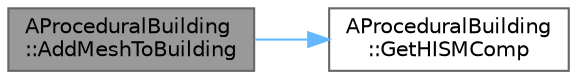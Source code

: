digraph "AProceduralBuilding::AddMeshToBuilding"
{
 // INTERACTIVE_SVG=YES
 // LATEX_PDF_SIZE
  bgcolor="transparent";
  edge [fontname=Helvetica,fontsize=10,labelfontname=Helvetica,labelfontsize=10];
  node [fontname=Helvetica,fontsize=10,shape=box,height=0.2,width=0.4];
  rankdir="LR";
  Node1 [id="Node000001",label="AProceduralBuilding\l::AddMeshToBuilding",height=0.2,width=0.4,color="gray40", fillcolor="grey60", style="filled", fontcolor="black",tooltip=" "];
  Node1 -> Node2 [id="edge1_Node000001_Node000002",color="steelblue1",style="solid",tooltip=" "];
  Node2 [id="Node000002",label="AProceduralBuilding\l::GetHISMComp",height=0.2,width=0.4,color="grey40", fillcolor="white", style="filled",URL="$de/d3c/classAProceduralBuilding.html#a1433bbf088df8158fbccb32d0b203e72",tooltip=" "];
}
